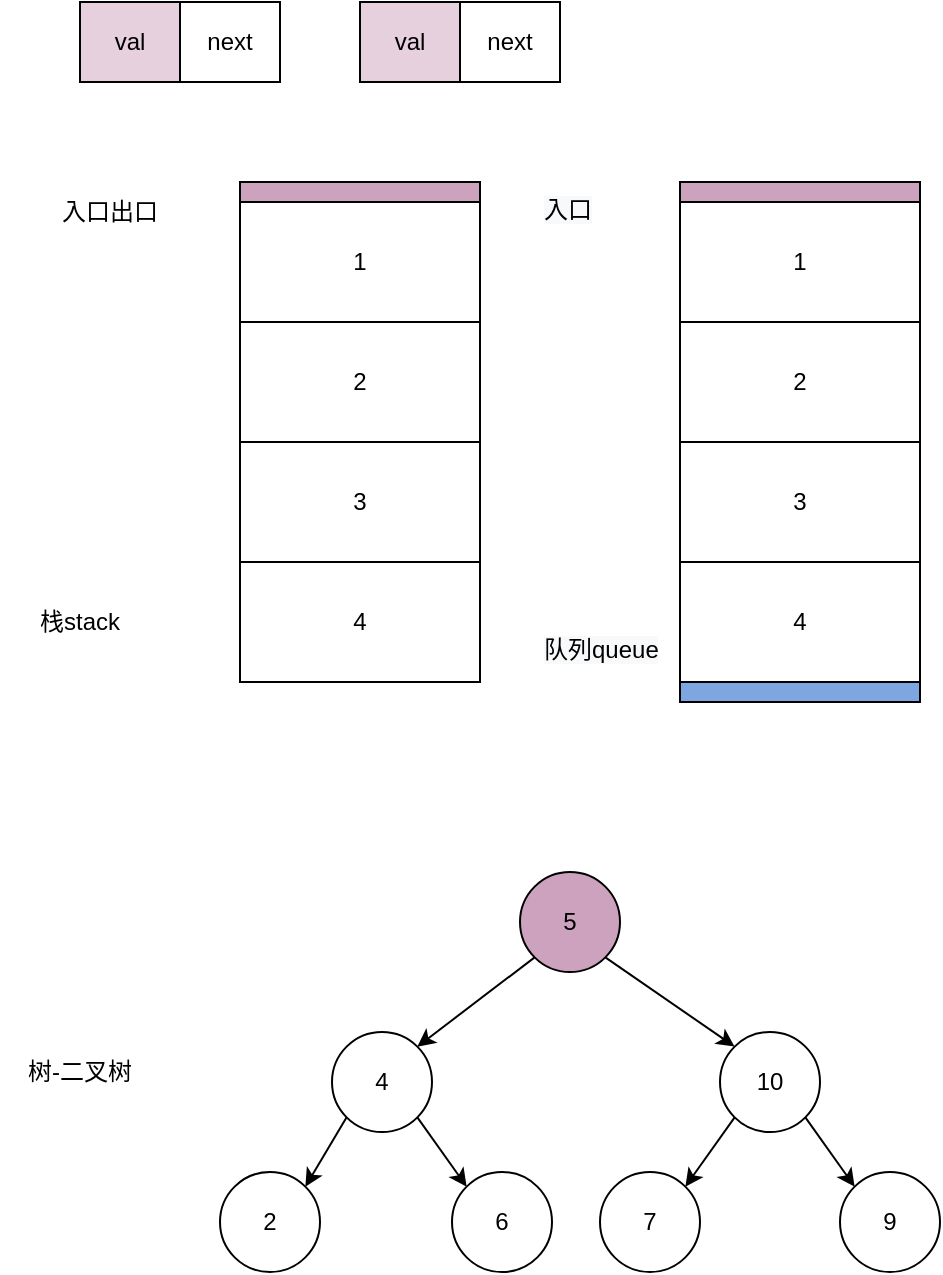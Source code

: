 <mxfile>
    <diagram id="6hGFLwfOUW9BJ-s0fimq" name="Page-1">
        <mxGraphModel dx="542" dy="507" grid="1" gridSize="10" guides="1" tooltips="1" connect="1" arrows="1" fold="1" page="1" pageScale="1" pageWidth="827" pageHeight="1169" math="1" shadow="0">
            <root>
                <mxCell id="0"/>
                <mxCell id="1" parent="0"/>
                <mxCell id="6" value="栈stack" style="text;html=1;strokeColor=none;fillColor=none;align=center;verticalAlign=middle;whiteSpace=wrap;rounded=0;" parent="1" vertex="1">
                    <mxGeometry x="50" y="340" width="80" height="40" as="geometry"/>
                </mxCell>
                <mxCell id="8" value="入口出口" style="text;html=1;strokeColor=none;fillColor=none;align=center;verticalAlign=middle;whiteSpace=wrap;rounded=0;" parent="1" vertex="1">
                    <mxGeometry x="60" y="150" width="90" height="10" as="geometry"/>
                </mxCell>
                <mxCell id="28" value="" style="group" parent="1" vertex="1" connectable="0">
                    <mxGeometry x="160" y="485" width="360" height="200" as="geometry"/>
                </mxCell>
                <mxCell id="11" value="5" style="ellipse;whiteSpace=wrap;html=1;aspect=fixed;fillColor=#CDA2BE;" parent="28" vertex="1">
                    <mxGeometry x="150" width="50" height="50" as="geometry"/>
                </mxCell>
                <mxCell id="13" value="4" style="ellipse;whiteSpace=wrap;html=1;aspect=fixed;" parent="28" vertex="1">
                    <mxGeometry x="56" y="80" width="50" height="50" as="geometry"/>
                </mxCell>
                <mxCell id="14" style="edgeStyle=none;rounded=0;orthogonalLoop=1;jettySize=auto;html=1;exitX=0;exitY=1;exitDx=0;exitDy=0;entryX=1;entryY=0;entryDx=0;entryDy=0;" parent="28" source="11" target="13" edge="1">
                    <mxGeometry relative="1" as="geometry"/>
                </mxCell>
                <mxCell id="16" value="10" style="ellipse;whiteSpace=wrap;html=1;aspect=fixed;" parent="28" vertex="1">
                    <mxGeometry x="250" y="80" width="50" height="50" as="geometry"/>
                </mxCell>
                <mxCell id="15" style="edgeStyle=none;rounded=0;orthogonalLoop=1;jettySize=auto;html=1;exitX=1;exitY=1;exitDx=0;exitDy=0;entryX=0;entryY=0;entryDx=0;entryDy=0;" parent="28" source="11" target="16" edge="1">
                    <mxGeometry relative="1" as="geometry">
                        <mxPoint x="230" y="80" as="targetPoint"/>
                    </mxGeometry>
                </mxCell>
                <mxCell id="17" value="2" style="ellipse;whiteSpace=wrap;html=1;aspect=fixed;" parent="28" vertex="1">
                    <mxGeometry y="150" width="50" height="50" as="geometry"/>
                </mxCell>
                <mxCell id="20" style="edgeStyle=none;rounded=0;orthogonalLoop=1;jettySize=auto;html=1;exitX=0;exitY=1;exitDx=0;exitDy=0;entryX=1;entryY=0;entryDx=0;entryDy=0;" parent="28" source="13" target="17" edge="1">
                    <mxGeometry relative="1" as="geometry"/>
                </mxCell>
                <mxCell id="18" value="6" style="ellipse;whiteSpace=wrap;html=1;aspect=fixed;" parent="28" vertex="1">
                    <mxGeometry x="116" y="150" width="50" height="50" as="geometry"/>
                </mxCell>
                <mxCell id="19" style="edgeStyle=none;rounded=0;orthogonalLoop=1;jettySize=auto;html=1;exitX=1;exitY=1;exitDx=0;exitDy=0;entryX=0;entryY=0;entryDx=0;entryDy=0;flowAnimation=0;" parent="28" source="13" target="18" edge="1">
                    <mxGeometry relative="1" as="geometry"/>
                </mxCell>
                <mxCell id="21" value="9" style="ellipse;whiteSpace=wrap;html=1;aspect=fixed;" parent="28" vertex="1">
                    <mxGeometry x="310" y="150" width="50" height="50" as="geometry"/>
                </mxCell>
                <mxCell id="22" style="edgeStyle=none;rounded=0;orthogonalLoop=1;jettySize=auto;html=1;exitX=1;exitY=1;exitDx=0;exitDy=0;entryX=0;entryY=0;entryDx=0;entryDy=0;" parent="28" source="16" target="21" edge="1">
                    <mxGeometry relative="1" as="geometry"/>
                </mxCell>
                <mxCell id="23" style="edgeStyle=none;rounded=0;orthogonalLoop=1;jettySize=auto;html=1;exitX=0;exitY=0.5;exitDx=0;exitDy=0;" parent="28" source="21" target="21" edge="1">
                    <mxGeometry relative="1" as="geometry"/>
                </mxCell>
                <mxCell id="25" value="7" style="ellipse;whiteSpace=wrap;html=1;aspect=fixed;" parent="28" vertex="1">
                    <mxGeometry x="190" y="150" width="50" height="50" as="geometry"/>
                </mxCell>
                <mxCell id="27" style="edgeStyle=none;rounded=0;orthogonalLoop=1;jettySize=auto;html=1;exitX=0;exitY=1;exitDx=0;exitDy=0;entryX=1;entryY=0;entryDx=0;entryDy=0;" parent="28" source="16" target="25" edge="1">
                    <mxGeometry relative="1" as="geometry"/>
                </mxCell>
                <mxCell id="36" value="" style="group" parent="1" vertex="1" connectable="0">
                    <mxGeometry x="390" y="150" width="120" height="250" as="geometry"/>
                </mxCell>
                <mxCell id="37" value="1" style="rounded=0;whiteSpace=wrap;html=1;" parent="36" vertex="1">
                    <mxGeometry width="120" height="60" as="geometry"/>
                </mxCell>
                <mxCell id="38" value="2" style="rounded=0;whiteSpace=wrap;html=1;" parent="36" vertex="1">
                    <mxGeometry y="60" width="120" height="60" as="geometry"/>
                </mxCell>
                <mxCell id="39" value="4" style="rounded=0;whiteSpace=wrap;html=1;" parent="36" vertex="1">
                    <mxGeometry y="180" width="120" height="60" as="geometry"/>
                </mxCell>
                <mxCell id="40" value="3" style="rounded=0;whiteSpace=wrap;html=1;" parent="36" vertex="1">
                    <mxGeometry y="120" width="120" height="60" as="geometry"/>
                </mxCell>
                <mxCell id="44" value="" style="rounded=0;whiteSpace=wrap;html=1;fillColor=#7EA6E0;" parent="36" vertex="1">
                    <mxGeometry y="240" width="120" height="10" as="geometry"/>
                </mxCell>
                <mxCell id="42" value="" style="group" parent="1" vertex="1" connectable="0">
                    <mxGeometry x="170" y="140" width="120" height="250" as="geometry"/>
                </mxCell>
                <mxCell id="7" value="" style="group" parent="42" vertex="1" connectable="0">
                    <mxGeometry y="10" width="120" height="240" as="geometry"/>
                </mxCell>
                <mxCell id="2" value="1" style="rounded=0;whiteSpace=wrap;html=1;" parent="7" vertex="1">
                    <mxGeometry width="120" height="60" as="geometry"/>
                </mxCell>
                <mxCell id="3" value="2" style="rounded=0;whiteSpace=wrap;html=1;" parent="7" vertex="1">
                    <mxGeometry y="60" width="120" height="60" as="geometry"/>
                </mxCell>
                <mxCell id="4" value="4" style="rounded=0;whiteSpace=wrap;html=1;" parent="7" vertex="1">
                    <mxGeometry y="180" width="120" height="60" as="geometry"/>
                </mxCell>
                <mxCell id="5" value="3" style="rounded=0;whiteSpace=wrap;html=1;" parent="7" vertex="1">
                    <mxGeometry y="120" width="120" height="60" as="geometry"/>
                </mxCell>
                <mxCell id="41" value="" style="rounded=0;whiteSpace=wrap;html=1;fillColor=#CDA2BE;" parent="42" vertex="1">
                    <mxGeometry width="120" height="10" as="geometry"/>
                </mxCell>
                <mxCell id="43" value="" style="rounded=0;whiteSpace=wrap;html=1;fillColor=#CDA2BE;" parent="1" vertex="1">
                    <mxGeometry x="390" y="140" width="120" height="10" as="geometry"/>
                </mxCell>
                <mxCell id="45" value="&lt;span style=&quot;color: rgb(0 , 0 , 0) ; font-family: &amp;#34;helvetica&amp;#34; ; font-size: 12px ; font-style: normal ; font-weight: 400 ; letter-spacing: normal ; text-align: center ; text-indent: 0px ; text-transform: none ; word-spacing: 0px ; background-color: rgb(248 , 249 , 250) ; float: none ; display: inline&quot;&gt;队列queue&lt;/span&gt;" style="text;whiteSpace=wrap;html=1;" parent="1" vertex="1">
                    <mxGeometry x="320" y="360" width="70" height="30" as="geometry"/>
                </mxCell>
                <mxCell id="46" value="&lt;span style=&quot;color: rgb(0 , 0 , 0) ; font-family: &amp;#34;helvetica&amp;#34; ; font-size: 12px ; font-style: normal ; font-weight: 400 ; letter-spacing: normal ; text-align: center ; text-indent: 0px ; text-transform: none ; word-spacing: 0px ; background-color: rgb(248 , 249 , 250) ; float: none ; display: inline&quot;&gt;入口&lt;/span&gt;" style="text;whiteSpace=wrap;html=1;" parent="1" vertex="1">
                    <mxGeometry x="320" y="140" width="70" height="30" as="geometry"/>
                </mxCell>
                <mxCell id="47" value="树-二叉树" style="text;html=1;strokeColor=none;fillColor=none;align=center;verticalAlign=middle;whiteSpace=wrap;rounded=0;" parent="1" vertex="1">
                    <mxGeometry x="50" y="564.5" width="80" height="40" as="geometry"/>
                </mxCell>
                <mxCell id="52" value="" style="group" parent="1" vertex="1" connectable="0">
                    <mxGeometry x="230" y="50" width="100" height="40" as="geometry"/>
                </mxCell>
                <mxCell id="50" value="val" style="rounded=0;whiteSpace=wrap;html=1;fillColor=#E6D0DE;" parent="52" vertex="1">
                    <mxGeometry width="50" height="40" as="geometry"/>
                </mxCell>
                <mxCell id="51" value="next" style="rounded=0;whiteSpace=wrap;html=1;" parent="52" vertex="1">
                    <mxGeometry x="50" width="50" height="40" as="geometry"/>
                </mxCell>
                <mxCell id="53" value="" style="group" parent="1" vertex="1" connectable="0">
                    <mxGeometry x="90" y="50" width="100" height="40" as="geometry"/>
                </mxCell>
                <mxCell id="48" value="val" style="rounded=0;whiteSpace=wrap;html=1;fillColor=#E6D0DE;" parent="53" vertex="1">
                    <mxGeometry width="50" height="40" as="geometry"/>
                </mxCell>
                <mxCell id="49" value="next" style="rounded=0;whiteSpace=wrap;html=1;" parent="53" vertex="1">
                    <mxGeometry x="50" width="50" height="40" as="geometry"/>
                </mxCell>
            </root>
        </mxGraphModel>
    </diagram>
</mxfile>